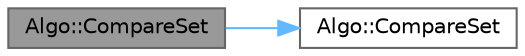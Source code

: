 digraph "Algo::CompareSet"
{
 // INTERACTIVE_SVG=YES
 // LATEX_PDF_SIZE
  bgcolor="transparent";
  edge [fontname=Helvetica,fontsize=10,labelfontname=Helvetica,labelfontsize=10];
  node [fontname=Helvetica,fontsize=10,shape=box,height=0.2,width=0.4];
  rankdir="LR";
  Node1 [id="Node000001",label="Algo::CompareSet",height=0.2,width=0.4,color="gray40", fillcolor="grey60", style="filled", fontcolor="black",tooltip=" "];
  Node1 -> Node2 [id="edge1_Node000001_Node000002",color="steelblue1",style="solid",tooltip=" "];
  Node2 [id="Node000002",label="Algo::CompareSet",height=0.2,width=0.4,color="grey40", fillcolor="white", style="filled",URL="$db/d33/namespaceAlgo.html#a9a24f670f0d8800595dd400683abbec1",tooltip="Compares two sets (e.g."];
}
